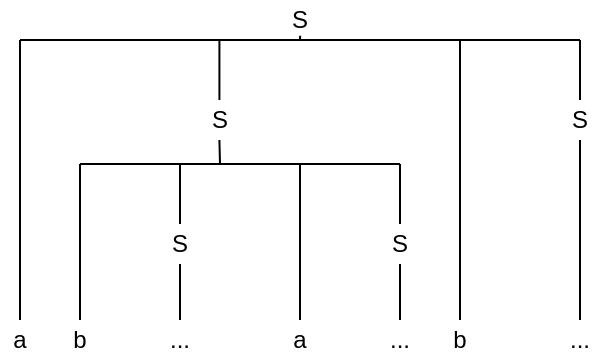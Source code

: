<mxfile version="26.0.6">
  <diagram name="Page-1" id="XdMdWgL01NjDZeg2HUlv">
    <mxGraphModel dx="502" dy="261" grid="1" gridSize="10" guides="1" tooltips="1" connect="1" arrows="1" fold="1" page="1" pageScale="1" pageWidth="827" pageHeight="1169" math="0" shadow="0">
      <root>
        <mxCell id="0" />
        <mxCell id="1" parent="0" />
        <mxCell id="CLbuee4btlxWNebHDQdX-6" style="edgeStyle=orthogonalEdgeStyle;rounded=0;orthogonalLoop=1;jettySize=auto;html=1;exitX=0;exitY=1;exitDx=0;exitDy=0;" edge="1" parent="1">
          <mxGeometry relative="1" as="geometry">
            <mxPoint x="289.599" y="250.111" as="targetPoint" />
            <mxPoint x="289.71" y="250" as="sourcePoint" />
          </mxGeometry>
        </mxCell>
        <mxCell id="CLbuee4btlxWNebHDQdX-1" value="S" style="text;html=1;align=center;verticalAlign=middle;whiteSpace=wrap;rounded=0;" vertex="1" parent="1">
          <mxGeometry x="310" y="230" width="20" height="20" as="geometry" />
        </mxCell>
        <mxCell id="CLbuee4btlxWNebHDQdX-2" value="a" style="text;html=1;align=center;verticalAlign=middle;whiteSpace=wrap;rounded=0;" vertex="1" parent="1">
          <mxGeometry x="170" y="390" width="20" height="20" as="geometry" />
        </mxCell>
        <mxCell id="CLbuee4btlxWNebHDQdX-3" value="S" style="text;html=1;align=center;verticalAlign=middle;whiteSpace=wrap;rounded=0;" vertex="1" parent="1">
          <mxGeometry x="269.71" y="280" width="20" height="20" as="geometry" />
        </mxCell>
        <mxCell id="CLbuee4btlxWNebHDQdX-4" value="b" style="text;html=1;align=center;verticalAlign=middle;whiteSpace=wrap;rounded=0;" vertex="1" parent="1">
          <mxGeometry x="390" y="390" width="20" height="20" as="geometry" />
        </mxCell>
        <mxCell id="CLbuee4btlxWNebHDQdX-5" value="S" style="text;html=1;align=center;verticalAlign=middle;whiteSpace=wrap;rounded=0;" vertex="1" parent="1">
          <mxGeometry x="450" y="280" width="20" height="20" as="geometry" />
        </mxCell>
        <mxCell id="CLbuee4btlxWNebHDQdX-7" value="" style="endArrow=none;html=1;rounded=0;exitX=0.5;exitY=0;exitDx=0;exitDy=0;" edge="1" parent="1" source="CLbuee4btlxWNebHDQdX-3">
          <mxGeometry width="50" height="50" relative="1" as="geometry">
            <mxPoint x="329.71" y="290" as="sourcePoint" />
            <mxPoint x="279.71" y="250" as="targetPoint" />
          </mxGeometry>
        </mxCell>
        <mxCell id="CLbuee4btlxWNebHDQdX-8" value="" style="endArrow=none;html=1;rounded=0;exitX=0.5;exitY=0;exitDx=0;exitDy=0;" edge="1" parent="1" source="CLbuee4btlxWNebHDQdX-2">
          <mxGeometry width="50" height="50" relative="1" as="geometry">
            <mxPoint x="270" y="290" as="sourcePoint" />
            <mxPoint x="180" y="250" as="targetPoint" />
          </mxGeometry>
        </mxCell>
        <mxCell id="CLbuee4btlxWNebHDQdX-9" value="" style="endArrow=none;html=1;rounded=0;exitX=0.5;exitY=0;exitDx=0;exitDy=0;" edge="1" parent="1" source="CLbuee4btlxWNebHDQdX-4">
          <mxGeometry width="50" height="50" relative="1" as="geometry">
            <mxPoint x="370" y="290" as="sourcePoint" />
            <mxPoint x="400" y="250" as="targetPoint" />
          </mxGeometry>
        </mxCell>
        <mxCell id="CLbuee4btlxWNebHDQdX-10" value="" style="endArrow=none;html=1;rounded=0;exitX=0.5;exitY=0;exitDx=0;exitDy=0;" edge="1" parent="1" source="CLbuee4btlxWNebHDQdX-5">
          <mxGeometry width="50" height="50" relative="1" as="geometry">
            <mxPoint x="390" y="290" as="sourcePoint" />
            <mxPoint x="460" y="250" as="targetPoint" />
            <Array as="points">
              <mxPoint x="460" y="280" />
              <mxPoint x="460" y="270" />
            </Array>
          </mxGeometry>
        </mxCell>
        <mxCell id="CLbuee4btlxWNebHDQdX-11" value="" style="endArrow=none;html=1;rounded=0;" edge="1" parent="1">
          <mxGeometry width="50" height="50" relative="1" as="geometry">
            <mxPoint x="180" y="250" as="sourcePoint" />
            <mxPoint x="460" y="250" as="targetPoint" />
            <Array as="points">
              <mxPoint x="320" y="250" />
            </Array>
          </mxGeometry>
        </mxCell>
        <mxCell id="CLbuee4btlxWNebHDQdX-12" value="" style="endArrow=none;html=1;rounded=0;entryX=0.504;entryY=0.894;entryDx=0;entryDy=0;entryPerimeter=0;" edge="1" parent="1" target="CLbuee4btlxWNebHDQdX-1">
          <mxGeometry width="50" height="50" relative="1" as="geometry">
            <mxPoint x="320" y="250" as="sourcePoint" />
            <mxPoint x="380" y="240" as="targetPoint" />
          </mxGeometry>
        </mxCell>
        <mxCell id="CLbuee4btlxWNebHDQdX-32" style="edgeStyle=orthogonalEdgeStyle;rounded=0;orthogonalLoop=1;jettySize=auto;html=1;exitX=0;exitY=1;exitDx=0;exitDy=0;" edge="1" parent="1">
          <mxGeometry relative="1" as="geometry">
            <mxPoint x="279.889" y="312.111" as="targetPoint" />
            <mxPoint x="280" y="312" as="sourcePoint" />
          </mxGeometry>
        </mxCell>
        <mxCell id="CLbuee4btlxWNebHDQdX-33" value="b" style="text;html=1;align=center;verticalAlign=middle;whiteSpace=wrap;rounded=0;" vertex="1" parent="1">
          <mxGeometry x="200" y="390" width="20" height="20" as="geometry" />
        </mxCell>
        <mxCell id="CLbuee4btlxWNebHDQdX-34" value="S" style="text;html=1;align=center;verticalAlign=middle;whiteSpace=wrap;rounded=0;" vertex="1" parent="1">
          <mxGeometry x="250" y="342" width="20" height="20" as="geometry" />
        </mxCell>
        <mxCell id="CLbuee4btlxWNebHDQdX-35" value="a" style="text;html=1;align=center;verticalAlign=middle;whiteSpace=wrap;rounded=0;" vertex="1" parent="1">
          <mxGeometry x="310" y="390" width="20" height="20" as="geometry" />
        </mxCell>
        <mxCell id="CLbuee4btlxWNebHDQdX-36" value="S" style="text;html=1;align=center;verticalAlign=middle;whiteSpace=wrap;rounded=0;" vertex="1" parent="1">
          <mxGeometry x="360" y="342" width="20" height="20" as="geometry" />
        </mxCell>
        <mxCell id="CLbuee4btlxWNebHDQdX-37" value="" style="endArrow=none;html=1;rounded=0;exitX=0.5;exitY=0;exitDx=0;exitDy=0;" edge="1" parent="1" source="CLbuee4btlxWNebHDQdX-34">
          <mxGeometry width="50" height="50" relative="1" as="geometry">
            <mxPoint x="310" y="352" as="sourcePoint" />
            <mxPoint x="260" y="312" as="targetPoint" />
          </mxGeometry>
        </mxCell>
        <mxCell id="CLbuee4btlxWNebHDQdX-38" value="" style="endArrow=none;html=1;rounded=0;exitX=0.5;exitY=0;exitDx=0;exitDy=0;" edge="1" parent="1" source="CLbuee4btlxWNebHDQdX-33">
          <mxGeometry width="50" height="50" relative="1" as="geometry">
            <mxPoint x="300" y="352" as="sourcePoint" />
            <mxPoint x="210" y="312" as="targetPoint" />
          </mxGeometry>
        </mxCell>
        <mxCell id="CLbuee4btlxWNebHDQdX-39" value="" style="endArrow=none;html=1;rounded=0;exitX=0.5;exitY=0;exitDx=0;exitDy=0;" edge="1" parent="1" source="CLbuee4btlxWNebHDQdX-35">
          <mxGeometry width="50" height="50" relative="1" as="geometry">
            <mxPoint x="290" y="352" as="sourcePoint" />
            <mxPoint x="320" y="312" as="targetPoint" />
          </mxGeometry>
        </mxCell>
        <mxCell id="CLbuee4btlxWNebHDQdX-40" value="" style="endArrow=none;html=1;rounded=0;exitX=0.5;exitY=0;exitDx=0;exitDy=0;" edge="1" parent="1" source="CLbuee4btlxWNebHDQdX-36">
          <mxGeometry width="50" height="50" relative="1" as="geometry">
            <mxPoint x="300" y="352" as="sourcePoint" />
            <mxPoint x="370" y="312" as="targetPoint" />
          </mxGeometry>
        </mxCell>
        <mxCell id="CLbuee4btlxWNebHDQdX-41" value="" style="endArrow=none;html=1;rounded=0;" edge="1" parent="1">
          <mxGeometry width="50" height="50" relative="1" as="geometry">
            <mxPoint x="210" y="312" as="sourcePoint" />
            <mxPoint x="370" y="312" as="targetPoint" />
            <Array as="points">
              <mxPoint x="290" y="312" />
            </Array>
          </mxGeometry>
        </mxCell>
        <mxCell id="CLbuee4btlxWNebHDQdX-42" value="" style="endArrow=none;html=1;rounded=0;entryX=0.5;entryY=1;entryDx=0;entryDy=0;" edge="1" parent="1">
          <mxGeometry width="50" height="50" relative="1" as="geometry">
            <mxPoint x="290" y="312" as="sourcePoint" />
            <mxPoint x="290" y="312.0" as="targetPoint" />
          </mxGeometry>
        </mxCell>
        <mxCell id="CLbuee4btlxWNebHDQdX-43" value="" style="endArrow=none;html=1;rounded=0;entryX=0.5;entryY=1;entryDx=0;entryDy=0;" edge="1" parent="1" target="CLbuee4btlxWNebHDQdX-3">
          <mxGeometry width="50" height="50" relative="1" as="geometry">
            <mxPoint x="280" y="312" as="sourcePoint" />
            <mxPoint x="279.71" y="310" as="targetPoint" />
          </mxGeometry>
        </mxCell>
        <mxCell id="CLbuee4btlxWNebHDQdX-44" value="" style="endArrow=none;html=1;rounded=0;entryX=0.5;entryY=1;entryDx=0;entryDy=0;exitX=0.5;exitY=0;exitDx=0;exitDy=0;" edge="1" parent="1" source="CLbuee4btlxWNebHDQdX-45" target="CLbuee4btlxWNebHDQdX-34">
          <mxGeometry width="50" height="50" relative="1" as="geometry">
            <mxPoint x="259" y="400" as="sourcePoint" />
            <mxPoint x="259" y="362" as="targetPoint" />
          </mxGeometry>
        </mxCell>
        <mxCell id="CLbuee4btlxWNebHDQdX-45" value="..." style="text;html=1;align=center;verticalAlign=middle;whiteSpace=wrap;rounded=0;" vertex="1" parent="1">
          <mxGeometry x="250" y="390" width="20" height="20" as="geometry" />
        </mxCell>
        <mxCell id="CLbuee4btlxWNebHDQdX-46" value="" style="endArrow=none;html=1;rounded=0;entryX=0.5;entryY=1;entryDx=0;entryDy=0;exitX=0.5;exitY=0;exitDx=0;exitDy=0;" edge="1" parent="1" source="CLbuee4btlxWNebHDQdX-47" target="CLbuee4btlxWNebHDQdX-36">
          <mxGeometry width="50" height="50" relative="1" as="geometry">
            <mxPoint x="369" y="410" as="sourcePoint" />
            <mxPoint x="369" y="372" as="targetPoint" />
          </mxGeometry>
        </mxCell>
        <mxCell id="CLbuee4btlxWNebHDQdX-47" value="..." style="text;html=1;align=center;verticalAlign=middle;whiteSpace=wrap;rounded=0;" vertex="1" parent="1">
          <mxGeometry x="360" y="390" width="20" height="20" as="geometry" />
        </mxCell>
        <mxCell id="CLbuee4btlxWNebHDQdX-48" value="" style="endArrow=none;html=1;rounded=0;exitX=0.5;exitY=0;exitDx=0;exitDy=0;entryX=0.5;entryY=1;entryDx=0;entryDy=0;" edge="1" parent="1" source="CLbuee4btlxWNebHDQdX-49" target="CLbuee4btlxWNebHDQdX-5">
          <mxGeometry width="50" height="50" relative="1" as="geometry">
            <mxPoint x="459" y="348" as="sourcePoint" />
            <mxPoint x="460" y="308" as="targetPoint" />
          </mxGeometry>
        </mxCell>
        <mxCell id="CLbuee4btlxWNebHDQdX-49" value="..." style="text;html=1;align=center;verticalAlign=middle;whiteSpace=wrap;rounded=0;" vertex="1" parent="1">
          <mxGeometry x="450" y="390" width="20" height="20" as="geometry" />
        </mxCell>
      </root>
    </mxGraphModel>
  </diagram>
</mxfile>
